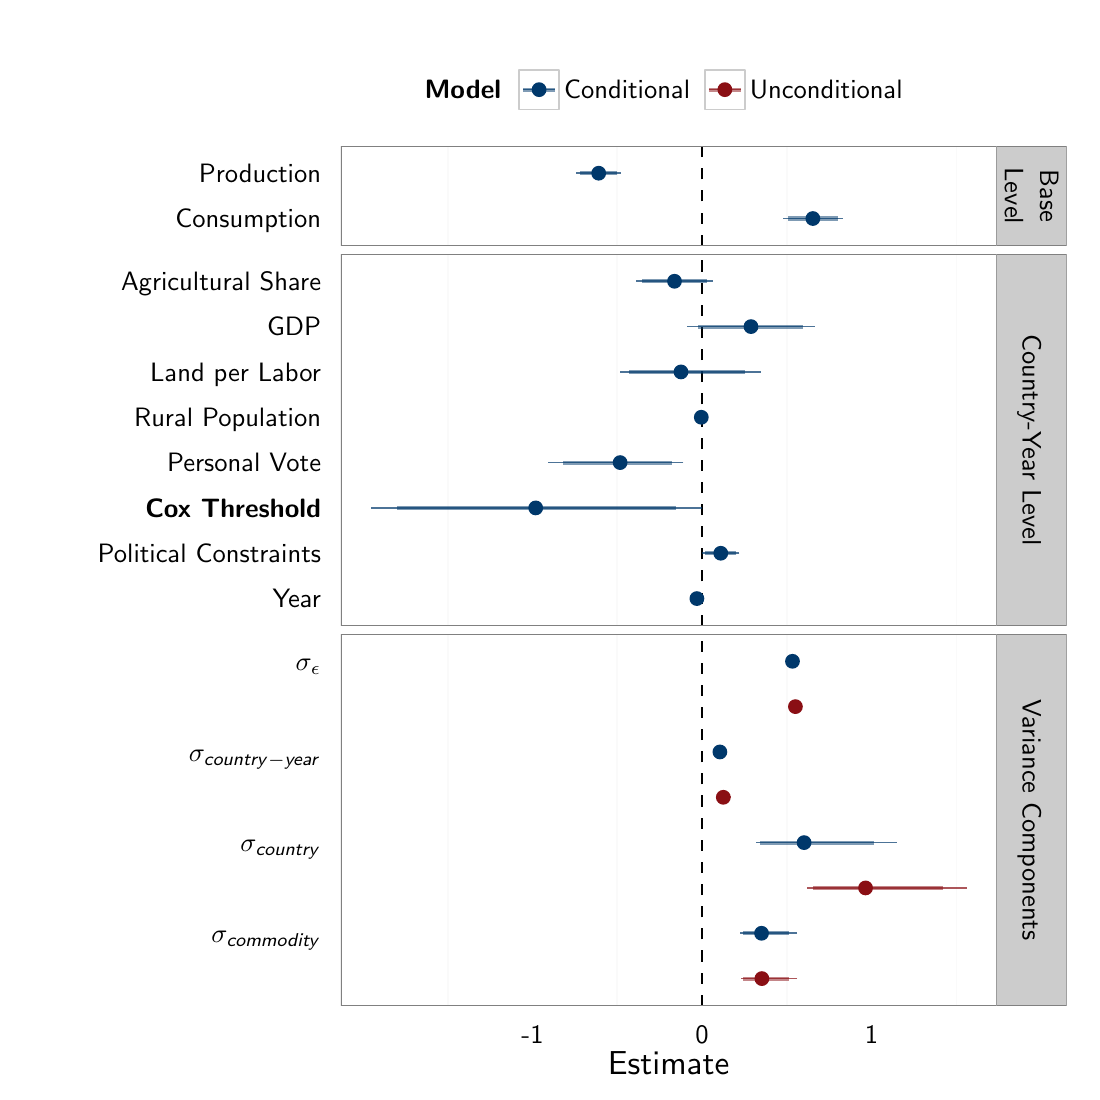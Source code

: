% Created by tikzDevice version 0.6.2 on 2012-04-11 10:06:24
% !TEX encoding = UTF-8 Unicode
\documentclass[10pt]{article}
\usepackage{tikz}
\renewcommand{\familydefault}{\sfdefault}
\usepackage{sfmath}
\usepackage[active,tightpage,psfixbb]{preview}

\PreviewEnvironment{pgfpicture}

\setlength\PreviewBorder{0pt}
\begin{document}

\begin{tikzpicture}[x=1pt,y=1pt]
\definecolor[named]{drawColor}{rgb}{0.00,0.00,0.00}
\definecolor[named]{fillColor}{rgb}{1.00,1.00,1.00}
\fill[color=fillColor,fill opacity=0.00,] (0,0) rectangle (397.48,397.48);
\begin{scope}
\path[clip] (  0.00,  0.00) rectangle (397.48,397.48);
\end{scope}
\begin{scope}
\path[clip] (  0.00,  0.00) rectangle (397.48,397.48);
\end{scope}
\begin{scope}
\path[clip] (  0.00,  0.00) rectangle (397.48,397.48);
\end{scope}
\begin{scope}
\path[clip] (  0.00,  0.00) rectangle (397.48,397.48);
\end{scope}
\begin{scope}
\path[clip] (  0.00,  0.00) rectangle (397.48,397.48);
\end{scope}
\begin{scope}
\path[clip] (  0.00,  0.00) rectangle (397.48,397.48);
\end{scope}
\begin{scope}
\path[clip] (  0.00,  0.00) rectangle (397.48,397.48);
\end{scope}
\begin{scope}
\path[clip] (  0.00,  0.00) rectangle (397.48,397.48);
\end{scope}
\begin{scope}
\path[clip] (  0.00,  0.00) rectangle (397.48,397.48);
\end{scope}
\begin{scope}
\path[clip] (  0.00,  0.00) rectangle (397.48,397.48);
\end{scope}
\begin{scope}
\path[clip] (  0.00,  0.00) rectangle (397.48,397.48);
\end{scope}
\begin{scope}
\path[clip] (  0.00,  0.00) rectangle (397.48,397.48);
\end{scope}
\begin{scope}
\path[clip] (  0.00,  0.00) rectangle (397.48,397.48);
\end{scope}
\begin{scope}
\path[clip] (  0.00,  0.00) rectangle (397.48,397.48);
\end{scope}
\begin{scope}
\path[clip] (123.13,308.68) rectangle (360.13,344.71);
\end{scope}
\begin{scope}
\path[clip] (  0.00,  0.00) rectangle (397.48,397.48);
\end{scope}
\begin{scope}
\path[clip] (123.13,171.36) rectangle (360.13,305.67);
\end{scope}
\begin{scope}
\path[clip] (  0.00,  0.00) rectangle (397.48,397.48);
\end{scope}
\begin{scope}
\path[clip] (123.13, 34.03) rectangle (360.13,168.35);
\end{scope}
\begin{scope}
\path[clip] (  0.00,  0.00) rectangle (397.48,397.48);
\end{scope}
\begin{scope}
\path[clip] (360.13,308.68) rectangle (385.44,344.71);
\end{scope}
\begin{scope}
\path[clip] (  0.00,  0.00) rectangle (397.48,397.48);
\end{scope}
\begin{scope}
\path[clip] (360.13,171.36) rectangle (385.44,305.67);
\end{scope}
\begin{scope}
\path[clip] (  0.00,  0.00) rectangle (397.48,397.48);
\end{scope}
\begin{scope}
\path[clip] (360.13, 34.03) rectangle (385.44,168.35);
\end{scope}
\begin{scope}
\path[clip] (  0.00,  0.00) rectangle (397.48,397.48);
\end{scope}
\begin{scope}
\path[clip] (  0.00,  0.00) rectangle (397.48,397.48);
\end{scope}
\begin{scope}
\path[clip] (  0.00,  0.00) rectangle (397.48,397.48);
\end{scope}
\begin{scope}
\path[clip] (  0.00,  0.00) rectangle (397.48,397.48);
\end{scope}
\begin{scope}
\path[clip] (  0.00,  0.00) rectangle (397.48,397.48);
\end{scope}
\begin{scope}
\path[clip] (  0.00,  0.00) rectangle (397.48,397.48);
\end{scope}
\begin{scope}
\path[clip] (  0.00,  0.00) rectangle (397.48,397.48);
\end{scope}
\begin{scope}
\path[clip] (  0.00,  0.00) rectangle (397.48,397.48);
\end{scope}
\begin{scope}
\path[clip] (  0.00,  0.00) rectangle (397.48,397.48);
\end{scope}
\begin{scope}
\path[clip] (  0.00,  0.00) rectangle (397.48,397.48);
\end{scope}
\begin{scope}
\path[clip] (  0.00,  0.00) rectangle (397.48,397.48);
\end{scope}
\begin{scope}
\path[clip] (  0.00,  0.00) rectangle (397.48,397.48);

\draw[fill opacity=0.00,draw opacity=0.00,] (  0.00,  0.00) rectangle (397.48,397.48);
\end{scope}
\begin{scope}
\path[clip] (  0.00,  0.00) rectangle (397.48,397.48);
\end{scope}
\begin{scope}
\path[clip] (  0.00,  0.00) rectangle (397.48,397.48);
\definecolor[named]{drawColor}{rgb}{0.00,0.00,0.00}

\node[color=drawColor,anchor=base east,inner sep=0pt, outer sep=0pt, scale=  0.96] at (116.02,315.20) {Consumption};

\node[color=drawColor,anchor=base east,inner sep=0pt, outer sep=0pt, scale=  0.96] at (116.02,331.58) {Production};
\end{scope}
\begin{scope}
\path[clip] (  0.00,  0.00) rectangle (397.48,397.48);
\end{scope}
\begin{scope}
\path[clip] (  0.00,  0.00) rectangle (397.48,397.48);
\end{scope}
\begin{scope}
\path[clip] (  0.00,  0.00) rectangle (397.48,397.48);
\end{scope}
\begin{scope}
\path[clip] (  0.00,  0.00) rectangle (397.48,397.48);
\definecolor[named]{drawColor}{rgb}{0.00,0.00,0.00}

\node[color=drawColor,anchor=base east,inner sep=0pt, outer sep=0pt, scale=  0.96] at (116.02,177.88) {Year};

\node[color=drawColor,anchor=base east,inner sep=0pt, outer sep=0pt, scale=  0.96] at (116.02,194.26) {Political Constraints};

\node[color=drawColor,anchor=base east,inner sep=0pt, outer sep=0pt, scale=  0.96] at (116.02,210.64) {\textbf{Cox Threshold}};

\node[color=drawColor,anchor=base east,inner sep=0pt, outer sep=0pt, scale=  0.96] at (116.02,227.02) {Personal Vote};

\node[color=drawColor,anchor=base east,inner sep=0pt, outer sep=0pt, scale=  0.96] at (116.02,243.40) {Rural Population};

\node[color=drawColor,anchor=base east,inner sep=0pt, outer sep=0pt, scale=  0.96] at (116.02,259.78) {Land per Labor};

\node[color=drawColor,anchor=base east,inner sep=0pt, outer sep=0pt, scale=  0.96] at (116.02,276.16) {GDP};

\node[color=drawColor,anchor=base east,inner sep=0pt, outer sep=0pt, scale=  0.96] at (116.02,292.54) {Agricultural Share};
\end{scope}
\begin{scope}
\path[clip] (  0.00,  0.00) rectangle (397.48,397.48);
\end{scope}
\begin{scope}
\path[clip] (  0.00,  0.00) rectangle (397.48,397.48);
\end{scope}
\begin{scope}
\path[clip] (  0.00,  0.00) rectangle (397.48,397.48);
\end{scope}
\begin{scope}
\path[clip] (  0.00,  0.00) rectangle (397.48,397.48);
\definecolor[named]{drawColor}{rgb}{0.00,0.00,0.00}

\node[color=drawColor,anchor=base east,inner sep=0pt, outer sep=0pt, scale=  0.96] at (116.02, 40.56) {};

\node[color=drawColor,anchor=base east,inner sep=0pt, outer sep=0pt, scale=  0.96] at (116.02, 56.94) {$\sigma_{commodity}$};

\node[color=drawColor,anchor=base east,inner sep=0pt, outer sep=0pt, scale=  0.96] at (116.02, 73.32) {};

\node[color=drawColor,anchor=base east,inner sep=0pt, outer sep=0pt, scale=  0.96] at (116.02, 89.69) {$\sigma_{country}$};

\node[color=drawColor,anchor=base east,inner sep=0pt, outer sep=0pt, scale=  0.96] at (116.02,106.07) {};

\node[color=drawColor,anchor=base east,inner sep=0pt, outer sep=0pt, scale=  0.96] at (116.02,122.45) {$\sigma_{country-year}$};

\node[color=drawColor,anchor=base east,inner sep=0pt, outer sep=0pt, scale=  0.96] at (116.02,138.83) {};

\node[color=drawColor,anchor=base east,inner sep=0pt, outer sep=0pt, scale=  0.96] at (116.02,155.21) {$\sigma_{\epsilon}$};
\end{scope}
\begin{scope}
\path[clip] (  0.00,  0.00) rectangle (397.48,397.48);
\end{scope}
\begin{scope}
\path[clip] (  0.00,  0.00) rectangle (397.48,397.48);
\end{scope}
\begin{scope}
\path[clip] (  0.00,  0.00) rectangle (397.48,397.48);
\end{scope}
\begin{scope}
\path[clip] (123.13,308.68) rectangle (360.13,344.71);
\definecolor[named]{fillColor}{rgb}{1.00,1.00,1.00}

\draw[fill=fillColor,draw opacity=0.00,] (123.13,308.68) rectangle (360.13,344.71);
\definecolor[named]{drawColor}{rgb}{0.98,0.98,0.98}

\draw[color=drawColor,line width= 0.6pt,line cap=round,line join=round,fill opacity=0.00,] (161.81,308.68) --
	(161.81,344.71);

\draw[color=drawColor,line width= 0.6pt,line cap=round,line join=round,fill opacity=0.00,] (223.06,308.68) --
	(223.06,344.71);

\draw[color=drawColor,line width= 0.6pt,line cap=round,line join=round,fill opacity=0.00,] (284.32,308.68) --
	(284.32,344.71);

\draw[color=drawColor,line width= 0.6pt,line cap=round,line join=round,fill opacity=0.00,] (345.57,308.68) --
	(345.57,344.71);
\definecolor[named]{drawColor}{rgb}{0.00,0.00,0.00}

\draw[color=drawColor,line width= 0.6pt,dash pattern=on 4pt off 4pt ,line join=round,fill opacity=0.00,] (253.69,308.68) -- (253.69,344.71);
\definecolor[named]{drawColor}{rgb}{0.00,0.22,0.42}

\draw[color=drawColor,line width= 0.6pt,line join=round,fill opacity=0.00,draw opacity=0.70,] (304.48,318.51) --
	(304.48,318.51);

\draw[color=drawColor,line width= 0.6pt,line join=round,fill opacity=0.00,draw opacity=0.70,] (304.48,318.51) --
	(282.93,318.51);

\draw[color=drawColor,line width= 0.6pt,line join=round,fill opacity=0.00,draw opacity=0.70,] (282.93,318.51) --
	(282.93,318.51);

\draw[color=drawColor,line width= 0.6pt,line join=round,fill opacity=0.00,draw opacity=0.70,] (224.33,334.89) --
	(224.33,334.89);

\draw[color=drawColor,line width= 0.6pt,line join=round,fill opacity=0.00,draw opacity=0.70,] (224.33,334.89) --
	(208.30,334.89);

\draw[color=drawColor,line width= 0.6pt,line join=round,fill opacity=0.00,draw opacity=0.70,] (208.30,334.89) --
	(208.30,334.89);
\definecolor[named]{drawColor}{rgb}{0.00,0.22,0.42}

\draw[color=drawColor,line width= 1.5pt,line join=round,fill opacity=0.00,draw opacity=0.50,] (302.75,318.51) --
	(302.75,318.51);

\draw[color=drawColor,line width= 1.5pt,line join=round,fill opacity=0.00,draw opacity=0.50,] (302.75,318.51) --
	(284.68,318.51);

\draw[color=drawColor,line width= 1.5pt,line join=round,fill opacity=0.00,draw opacity=0.50,] (284.68,318.51) --
	(284.68,318.51);

\draw[color=drawColor,line width= 1.5pt,line join=round,fill opacity=0.00,draw opacity=0.50,] (223.07,334.89) --
	(223.07,334.89);

\draw[color=drawColor,line width= 1.5pt,line join=round,fill opacity=0.00,draw opacity=0.50,] (223.07,334.89) --
	(209.59,334.89);

\draw[color=drawColor,line width= 1.5pt,line join=round,fill opacity=0.00,draw opacity=0.50,] (209.59,334.89) --
	(209.59,334.89);
\definecolor[named]{fillColor}{rgb}{0.00,0.22,0.42}

\draw[fill=fillColor,draw opacity=0.00,] (216.33,334.89) circle (  2.67);

\draw[fill=fillColor,draw opacity=0.00,] (293.73,318.51) circle (  2.67);
\definecolor[named]{drawColor}{rgb}{0.50,0.50,0.50}

\draw[color=drawColor,line width= 0.6pt,line cap=round,line join=round,fill opacity=0.00,] (123.13,308.68) rectangle (360.13,344.71);
\end{scope}
\begin{scope}
\path[clip] (  0.00,  0.00) rectangle (397.48,397.48);
\end{scope}
\begin{scope}
\path[clip] (123.13,171.36) rectangle (360.13,305.67);
\definecolor[named]{fillColor}{rgb}{1.00,1.00,1.00}

\draw[fill=fillColor,draw opacity=0.00,] (123.13,171.36) rectangle (360.13,305.67);
\definecolor[named]{drawColor}{rgb}{0.98,0.98,0.98}

\draw[color=drawColor,line width= 0.6pt,line cap=round,line join=round,fill opacity=0.00,] (161.81,171.36) --
	(161.81,305.67);

\draw[color=drawColor,line width= 0.6pt,line cap=round,line join=round,fill opacity=0.00,] (223.06,171.36) --
	(223.06,305.67);

\draw[color=drawColor,line width= 0.6pt,line cap=round,line join=round,fill opacity=0.00,] (284.32,171.36) --
	(284.32,305.67);

\draw[color=drawColor,line width= 0.6pt,line cap=round,line join=round,fill opacity=0.00,] (345.57,171.36) --
	(345.57,305.67);
\definecolor[named]{drawColor}{rgb}{0.00,0.00,0.00}

\draw[color=drawColor,line width= 0.6pt,dash pattern=on 4pt off 4pt ,line join=round,fill opacity=0.00,] (253.69,171.36) -- (253.69,305.67);
\definecolor[named]{drawColor}{rgb}{0.00,0.22,0.42}

\draw[color=drawColor,line width= 0.6pt,line join=round,fill opacity=0.00,draw opacity=0.70,] (252.67,181.18) --
	(252.67,181.18);

\draw[color=drawColor,line width= 0.6pt,line join=round,fill opacity=0.00,draw opacity=0.70,] (252.67,181.18) --
	(251.00,181.18);

\draw[color=drawColor,line width= 0.6pt,line join=round,fill opacity=0.00,draw opacity=0.70,] (251.00,181.18) --
	(251.00,181.18);

\draw[color=drawColor,line width= 0.6pt,line join=round,fill opacity=0.00,draw opacity=0.70,] (267.18,197.56) --
	(267.18,197.56);

\draw[color=drawColor,line width= 0.6pt,line join=round,fill opacity=0.00,draw opacity=0.70,] (267.18,197.56) --
	(253.75,197.56);

\draw[color=drawColor,line width= 0.6pt,line join=round,fill opacity=0.00,draw opacity=0.70,] (253.75,197.56) --
	(253.75,197.56);

\draw[color=drawColor,line width= 0.6pt,line join=round,fill opacity=0.00,draw opacity=0.70,] (253.68,213.94) --
	(253.68,213.94);

\draw[color=drawColor,line width= 0.6pt,line join=round,fill opacity=0.00,draw opacity=0.70,] (253.68,213.94) --
	(133.91,213.94);

\draw[color=drawColor,line width= 0.6pt,line join=round,fill opacity=0.00,draw opacity=0.70,] (133.91,213.94) --
	(133.91,213.94);

\draw[color=drawColor,line width= 0.6pt,line join=round,fill opacity=0.00,draw opacity=0.70,] (246.97,230.32) --
	(246.97,230.32);

\draw[color=drawColor,line width= 0.6pt,line join=round,fill opacity=0.00,draw opacity=0.70,] (246.97,230.32) --
	(198.08,230.32);

\draw[color=drawColor,line width= 0.6pt,line join=round,fill opacity=0.00,draw opacity=0.70,] (198.08,230.32) --
	(198.08,230.32);

\draw[color=drawColor,line width= 0.6pt,line join=round,fill opacity=0.00,draw opacity=0.70,] (255.27,246.70) --
	(255.27,246.70);

\draw[color=drawColor,line width= 0.6pt,line join=round,fill opacity=0.00,draw opacity=0.70,] (255.27,246.70) --
	(251.65,246.70);

\draw[color=drawColor,line width= 0.6pt,line join=round,fill opacity=0.00,draw opacity=0.70,] (251.65,246.70) --
	(251.65,246.70);

\draw[color=drawColor,line width= 0.6pt,line join=round,fill opacity=0.00,draw opacity=0.70,] (274.97,263.08) --
	(274.97,263.08);

\draw[color=drawColor,line width= 0.6pt,line join=round,fill opacity=0.00,draw opacity=0.70,] (274.97,263.08) --
	(224.01,263.08);

\draw[color=drawColor,line width= 0.6pt,line join=round,fill opacity=0.00,draw opacity=0.70,] (224.01,263.08) --
	(224.01,263.08);

\draw[color=drawColor,line width= 0.6pt,line join=round,fill opacity=0.00,draw opacity=0.70,] (294.32,279.46) --
	(294.32,279.46);

\draw[color=drawColor,line width= 0.6pt,line join=round,fill opacity=0.00,draw opacity=0.70,] (294.32,279.46) --
	(248.10,279.46);

\draw[color=drawColor,line width= 0.6pt,line join=round,fill opacity=0.00,draw opacity=0.70,] (248.10,279.46) --
	(248.10,279.46);

\draw[color=drawColor,line width= 0.6pt,line join=round,fill opacity=0.00,draw opacity=0.70,] (257.59,295.84) --
	(257.59,295.84);

\draw[color=drawColor,line width= 0.6pt,line join=round,fill opacity=0.00,draw opacity=0.70,] (257.59,295.84) --
	(229.66,295.84);

\draw[color=drawColor,line width= 0.6pt,line join=round,fill opacity=0.00,draw opacity=0.70,] (229.66,295.84) --
	(229.66,295.84);
\definecolor[named]{drawColor}{rgb}{0.00,0.22,0.42}

\draw[color=drawColor,line width= 1.5pt,line join=round,fill opacity=0.00,draw opacity=0.50,] (252.52,181.18) --
	(252.52,181.18);

\draw[color=drawColor,line width= 1.5pt,line join=round,fill opacity=0.00,draw opacity=0.50,] (252.52,181.18) --
	(251.13,181.18);

\draw[color=drawColor,line width= 1.5pt,line join=round,fill opacity=0.00,draw opacity=0.50,] (251.13,181.18) --
	(251.13,181.18);

\draw[color=drawColor,line width= 1.5pt,line join=round,fill opacity=0.00,draw opacity=0.50,] (266.08,197.56) --
	(266.08,197.56);

\draw[color=drawColor,line width= 1.5pt,line join=round,fill opacity=0.00,draw opacity=0.50,] (266.08,197.56) --
	(254.82,197.56);

\draw[color=drawColor,line width= 1.5pt,line join=round,fill opacity=0.00,draw opacity=0.50,] (254.82,197.56) --
	(254.82,197.56);

\draw[color=drawColor,line width= 1.5pt,line join=round,fill opacity=0.00,draw opacity=0.50,] (244.14,213.94) --
	(244.14,213.94);

\draw[color=drawColor,line width= 1.5pt,line join=round,fill opacity=0.00,draw opacity=0.50,] (244.14,213.94) --
	(143.51,213.94);

\draw[color=drawColor,line width= 1.5pt,line join=round,fill opacity=0.00,draw opacity=0.50,] (143.51,213.94) --
	(143.51,213.94);

\draw[color=drawColor,line width= 1.5pt,line join=round,fill opacity=0.00,draw opacity=0.50,] (242.80,230.32) --
	(242.80,230.32);

\draw[color=drawColor,line width= 1.5pt,line join=round,fill opacity=0.00,draw opacity=0.50,] (242.80,230.32) --
	(203.44,230.32);

\draw[color=drawColor,line width= 1.5pt,line join=round,fill opacity=0.00,draw opacity=0.50,] (203.44,230.32) --
	(203.44,230.32);

\draw[color=drawColor,line width= 1.5pt,line join=round,fill opacity=0.00,draw opacity=0.50,] (254.94,246.70) --
	(254.94,246.70);

\draw[color=drawColor,line width= 1.5pt,line join=round,fill opacity=0.00,draw opacity=0.50,] (254.94,246.70) --
	(251.93,246.70);

\draw[color=drawColor,line width= 1.5pt,line join=round,fill opacity=0.00,draw opacity=0.50,] (251.93,246.70) --
	(251.93,246.70);

\draw[color=drawColor,line width= 1.5pt,line join=round,fill opacity=0.00,draw opacity=0.50,] (269.21,263.08) --
	(269.21,263.08);

\draw[color=drawColor,line width= 1.5pt,line join=round,fill opacity=0.00,draw opacity=0.50,] (269.21,263.08) --
	(227.18,263.08);

\draw[color=drawColor,line width= 1.5pt,line join=round,fill opacity=0.00,draw opacity=0.50,] (227.18,263.08) --
	(227.18,263.08);

\draw[color=drawColor,line width= 1.5pt,line join=round,fill opacity=0.00,draw opacity=0.50,] (290.24,279.46) --
	(290.24,279.46);

\draw[color=drawColor,line width= 1.5pt,line join=round,fill opacity=0.00,draw opacity=0.50,] (290.24,279.46) --
	(252.27,279.46);

\draw[color=drawColor,line width= 1.5pt,line join=round,fill opacity=0.00,draw opacity=0.50,] (252.27,279.46) --
	(252.27,279.46);

\draw[color=drawColor,line width= 1.5pt,line join=round,fill opacity=0.00,draw opacity=0.50,] (255.36,295.84) --
	(255.36,295.84);

\draw[color=drawColor,line width= 1.5pt,line join=round,fill opacity=0.00,draw opacity=0.50,] (255.36,295.84) --
	(231.97,295.84);

\draw[color=drawColor,line width= 1.5pt,line join=round,fill opacity=0.00,draw opacity=0.50,] (231.97,295.84) --
	(231.97,295.84);
\definecolor[named]{fillColor}{rgb}{0.00,0.22,0.42}

\draw[fill=fillColor,draw opacity=0.00,] (243.73,295.84) circle (  2.67);

\draw[fill=fillColor,draw opacity=0.00,] (271.36,279.46) circle (  2.67);

\draw[fill=fillColor,draw opacity=0.00,] (246.07,263.08) circle (  2.67);

\draw[fill=fillColor,draw opacity=0.00,] (253.41,246.70) circle (  2.67);

\draw[fill=fillColor,draw opacity=0.00,] (224.08,230.32) circle (  2.67);

\draw[fill=fillColor,draw opacity=0.00,] (193.57,213.94) circle (  2.67);

\draw[fill=fillColor,draw opacity=0.00,] (260.45,197.56) circle (  2.67);

\draw[fill=fillColor,draw opacity=0.00,] (251.82,181.18) circle (  2.67);
\definecolor[named]{drawColor}{rgb}{0.50,0.50,0.50}

\draw[color=drawColor,line width= 0.6pt,line cap=round,line join=round,fill opacity=0.00,] (123.13,171.36) rectangle (360.13,305.67);
\end{scope}
\begin{scope}
\path[clip] (  0.00,  0.00) rectangle (397.48,397.48);
\end{scope}
\begin{scope}
\path[clip] (123.13, 34.03) rectangle (360.13,168.35);
\definecolor[named]{fillColor}{rgb}{1.00,1.00,1.00}

\draw[fill=fillColor,draw opacity=0.00,] (123.13, 34.03) rectangle (360.13,168.35);
\definecolor[named]{drawColor}{rgb}{0.98,0.98,0.98}

\draw[color=drawColor,line width= 0.6pt,line cap=round,line join=round,fill opacity=0.00,] (161.81, 34.03) --
	(161.81,168.35);

\draw[color=drawColor,line width= 0.6pt,line cap=round,line join=round,fill opacity=0.00,] (223.06, 34.03) --
	(223.06,168.35);

\draw[color=drawColor,line width= 0.6pt,line cap=round,line join=round,fill opacity=0.00,] (284.32, 34.03) --
	(284.32,168.35);

\draw[color=drawColor,line width= 0.6pt,line cap=round,line join=round,fill opacity=0.00,] (345.57, 34.03) --
	(345.57,168.35);
\definecolor[named]{drawColor}{rgb}{0.00,0.00,0.00}

\draw[color=drawColor,line width= 0.6pt,dash pattern=on 4pt off 4pt ,line join=round,fill opacity=0.00,] (253.69, 34.03) -- (253.69,168.35);
\definecolor[named]{drawColor}{rgb}{0.00,0.22,0.42}

\draw[color=drawColor,line width= 0.6pt,line join=round,fill opacity=0.00,draw opacity=0.70,] (288.02, 60.24) --
	(288.02, 60.24);

\draw[color=drawColor,line width= 0.6pt,line join=round,fill opacity=0.00,draw opacity=0.70,] (288.02, 60.24) --
	(267.50, 60.24);

\draw[color=drawColor,line width= 0.6pt,line join=round,fill opacity=0.00,draw opacity=0.70,] (267.50, 60.24) --
	(267.50, 60.24);

\draw[color=drawColor,line width= 0.6pt,line join=round,fill opacity=0.00,draw opacity=0.70,] (324.10, 93.00) --
	(324.10, 93.00);

\draw[color=drawColor,line width= 0.6pt,line join=round,fill opacity=0.00,draw opacity=0.70,] (324.10, 93.00) --
	(273.11, 93.00);

\draw[color=drawColor,line width= 0.6pt,line join=round,fill opacity=0.00,draw opacity=0.70,] (273.11, 93.00) --
	(273.11, 93.00);

\draw[color=drawColor,line width= 0.6pt,line join=round,fill opacity=0.00,draw opacity=0.70,] (262.70,125.76) --
	(262.70,125.76);

\draw[color=drawColor,line width= 0.6pt,line join=round,fill opacity=0.00,draw opacity=0.70,] (262.70,125.76) --
	(257.71,125.76);

\draw[color=drawColor,line width= 0.6pt,line join=round,fill opacity=0.00,draw opacity=0.70,] (257.71,125.76) --
	(257.71,125.76);

\draw[color=drawColor,line width= 0.6pt,line join=round,fill opacity=0.00,draw opacity=0.70,] (287.66,158.52) --
	(287.66,158.52);

\draw[color=drawColor,line width= 0.6pt,line join=round,fill opacity=0.00,draw opacity=0.70,] (287.66,158.52) --
	(285.12,158.52);

\draw[color=drawColor,line width= 0.6pt,line join=round,fill opacity=0.00,draw opacity=0.70,] (285.12,158.52) --
	(285.12,158.52);
\definecolor[named]{drawColor}{rgb}{0.54,0.06,0.08}

\draw[color=drawColor,line width= 0.6pt,line join=round,fill opacity=0.00,draw opacity=0.70,] (288.06, 43.86) --
	(288.06, 43.86);

\draw[color=drawColor,line width= 0.6pt,line join=round,fill opacity=0.00,draw opacity=0.70,] (288.06, 43.86) --
	(267.73, 43.86);

\draw[color=drawColor,line width= 0.6pt,line join=round,fill opacity=0.00,draw opacity=0.70,] (267.73, 43.86) --
	(267.73, 43.86);

\draw[color=drawColor,line width= 0.6pt,line join=round,fill opacity=0.00,draw opacity=0.70,] (349.36, 76.62) --
	(349.36, 76.62);

\draw[color=drawColor,line width= 0.6pt,line join=round,fill opacity=0.00,draw opacity=0.70,] (349.36, 76.62) --
	(291.66, 76.62);

\draw[color=drawColor,line width= 0.6pt,line join=round,fill opacity=0.00,draw opacity=0.70,] (291.66, 76.62) --
	(291.66, 76.62);

\draw[color=drawColor,line width= 0.6pt,line join=round,fill opacity=0.00,draw opacity=0.70,] (263.98,109.38) --
	(263.98,109.38);

\draw[color=drawColor,line width= 0.6pt,line join=round,fill opacity=0.00,draw opacity=0.70,] (263.98,109.38) --
	(258.76,109.38);

\draw[color=drawColor,line width= 0.6pt,line join=round,fill opacity=0.00,draw opacity=0.70,] (258.76,109.38) --
	(258.76,109.38);

\draw[color=drawColor,line width= 0.6pt,line join=round,fill opacity=0.00,draw opacity=0.70,] (288.77,142.14) --
	(288.77,142.14);

\draw[color=drawColor,line width= 0.6pt,line join=round,fill opacity=0.00,draw opacity=0.70,] (288.77,142.14) --
	(286.14,142.14);

\draw[color=drawColor,line width= 0.6pt,line join=round,fill opacity=0.00,draw opacity=0.70,] (286.14,142.14) --
	(286.14,142.14);
\definecolor[named]{drawColor}{rgb}{0.00,0.22,0.42}

\draw[color=drawColor,line width= 1.5pt,line join=round,fill opacity=0.00,draw opacity=0.50,] (284.98, 60.24) --
	(284.98, 60.24);

\draw[color=drawColor,line width= 1.5pt,line join=round,fill opacity=0.00,draw opacity=0.50,] (284.98, 60.24) --
	(268.35, 60.24);

\draw[color=drawColor,line width= 1.5pt,line join=round,fill opacity=0.00,draw opacity=0.50,] (268.35, 60.24) --
	(268.35, 60.24);

\draw[color=drawColor,line width= 1.5pt,line join=round,fill opacity=0.00,draw opacity=0.50,] (315.87, 93.00) --
	(315.87, 93.00);

\draw[color=drawColor,line width= 1.5pt,line join=round,fill opacity=0.00,draw opacity=0.50,] (315.87, 93.00) --
	(274.71, 93.00);

\draw[color=drawColor,line width= 1.5pt,line join=round,fill opacity=0.00,draw opacity=0.50,] (274.71, 93.00) --
	(274.71, 93.00);

\draw[color=drawColor,line width= 1.5pt,line join=round,fill opacity=0.00,draw opacity=0.50,] (262.27,125.76) --
	(262.27,125.76);

\draw[color=drawColor,line width= 1.5pt,line join=round,fill opacity=0.00,draw opacity=0.50,] (262.27,125.76) --
	(258.06,125.76);

\draw[color=drawColor,line width= 1.5pt,line join=round,fill opacity=0.00,draw opacity=0.50,] (258.06,125.76) --
	(258.06,125.76);

\draw[color=drawColor,line width= 1.5pt,line join=round,fill opacity=0.00,draw opacity=0.50,] (287.44,158.52) --
	(287.44,158.52);

\draw[color=drawColor,line width= 1.5pt,line join=round,fill opacity=0.00,draw opacity=0.50,] (287.44,158.52) --
	(285.32,158.52);

\draw[color=drawColor,line width= 1.5pt,line join=round,fill opacity=0.00,draw opacity=0.50,] (285.32,158.52) --
	(285.32,158.52);
\definecolor[named]{drawColor}{rgb}{0.54,0.06,0.08}

\draw[color=drawColor,line width= 1.5pt,line join=round,fill opacity=0.00,draw opacity=0.50,] (285.09, 43.86) --
	(285.09, 43.86);

\draw[color=drawColor,line width= 1.5pt,line join=round,fill opacity=0.00,draw opacity=0.50,] (285.09, 43.86) --
	(268.55, 43.86);

\draw[color=drawColor,line width= 1.5pt,line join=round,fill opacity=0.00,draw opacity=0.50,] (268.55, 43.86) --
	(268.55, 43.86);

\draw[color=drawColor,line width= 1.5pt,line join=round,fill opacity=0.00,draw opacity=0.50,] (340.62, 76.62) --
	(340.62, 76.62);

\draw[color=drawColor,line width= 1.5pt,line join=round,fill opacity=0.00,draw opacity=0.50,] (340.62, 76.62) --
	(293.90, 76.62);

\draw[color=drawColor,line width= 1.5pt,line join=round,fill opacity=0.00,draw opacity=0.50,] (293.90, 76.62) --
	(293.90, 76.62);

\draw[color=drawColor,line width= 1.5pt,line join=round,fill opacity=0.00,draw opacity=0.50,] (263.56,109.38) --
	(263.56,109.38);

\draw[color=drawColor,line width= 1.5pt,line join=round,fill opacity=0.00,draw opacity=0.50,] (263.56,109.38) --
	(259.18,109.38);

\draw[color=drawColor,line width= 1.5pt,line join=round,fill opacity=0.00,draw opacity=0.50,] (259.18,109.38) --
	(259.18,109.38);

\draw[color=drawColor,line width= 1.5pt,line join=round,fill opacity=0.00,draw opacity=0.50,] (288.54,142.14) --
	(288.54,142.14);

\draw[color=drawColor,line width= 1.5pt,line join=round,fill opacity=0.00,draw opacity=0.50,] (288.54,142.14) --
	(286.33,142.14);

\draw[color=drawColor,line width= 1.5pt,line join=round,fill opacity=0.00,draw opacity=0.50,] (286.33,142.14) --
	(286.33,142.14);
\definecolor[named]{fillColor}{rgb}{0.00,0.22,0.42}

\draw[fill=fillColor,draw opacity=0.00,] (275.18, 60.24) circle (  2.67);

\draw[fill=fillColor,draw opacity=0.00,] (290.56, 93.00) circle (  2.67);

\draw[fill=fillColor,draw opacity=0.00,] (260.13,125.76) circle (  2.67);

\draw[fill=fillColor,draw opacity=0.00,] (286.36,158.52) circle (  2.67);
\definecolor[named]{fillColor}{rgb}{0.54,0.06,0.08}

\draw[fill=fillColor,draw opacity=0.00,] (275.30, 43.86) circle (  2.67);

\draw[fill=fillColor,draw opacity=0.00,] (312.77, 76.62) circle (  2.67);

\draw[fill=fillColor,draw opacity=0.00,] (261.37,109.38) circle (  2.67);

\draw[fill=fillColor,draw opacity=0.00,] (287.42,142.14) circle (  2.67);
\definecolor[named]{drawColor}{rgb}{0.50,0.50,0.50}

\draw[color=drawColor,line width= 0.6pt,line cap=round,line join=round,fill opacity=0.00,] (123.13, 34.03) rectangle (360.13,168.35);
\end{scope}
\begin{scope}
\path[clip] (  0.00,  0.00) rectangle (397.48,397.48);
\end{scope}
\begin{scope}
\path[clip] (360.13,308.68) rectangle (385.44,344.71);
\definecolor[named]{drawColor}{rgb}{0.50,0.50,0.50}
\definecolor[named]{fillColor}{rgb}{0.80,0.80,0.80}

\draw[color=drawColor,line width= 0.6pt,line cap=round,line join=round,fill=fillColor,] (360.13,308.68) rectangle (385.44,344.71);
\definecolor[named]{drawColor}{rgb}{0.00,0.00,0.00}

\node[rotate=270.00,color=drawColor,anchor=base,inner sep=0pt, outer sep=0pt, scale=  0.96] at (375.82,326.70) {Base };

\node[rotate=270.00,color=drawColor,anchor=base,inner sep=0pt, outer sep=0pt, scale=  0.96] at (363.14,326.70) {Level};
\end{scope}
\begin{scope}
\path[clip] (  0.00,  0.00) rectangle (397.48,397.48);
\end{scope}
\begin{scope}
\path[clip] (360.13,171.36) rectangle (385.44,305.67);
\definecolor[named]{drawColor}{rgb}{0.50,0.50,0.50}
\definecolor[named]{fillColor}{rgb}{0.80,0.80,0.80}

\draw[color=drawColor,line width= 0.6pt,line cap=round,line join=round,fill=fillColor,] (360.13,171.36) rectangle (385.44,305.67);
\definecolor[named]{drawColor}{rgb}{0.00,0.00,0.00}

\node[rotate=270.00,color=drawColor,anchor=base,inner sep=0pt, outer sep=0pt, scale=  0.96] at (369.48,238.51) {Country-Year Level};
\end{scope}
\begin{scope}
\path[clip] (  0.00,  0.00) rectangle (397.48,397.48);
\end{scope}
\begin{scope}
\path[clip] (360.13, 34.03) rectangle (385.44,168.35);
\definecolor[named]{drawColor}{rgb}{0.50,0.50,0.50}
\definecolor[named]{fillColor}{rgb}{0.80,0.80,0.80}

\draw[color=drawColor,line width= 0.6pt,line cap=round,line join=round,fill=fillColor,] (360.13, 34.03) rectangle (385.44,168.35);
\definecolor[named]{drawColor}{rgb}{0.00,0.00,0.00}

\node[rotate=270.00,color=drawColor,anchor=base,inner sep=0pt, outer sep=0pt, scale=  0.96] at (369.48,101.19) {Variance Components};
\end{scope}
\begin{scope}
\path[clip] (  0.00,  0.00) rectangle (397.48,397.48);
\end{scope}
\begin{scope}
\path[clip] (  0.00,  0.00) rectangle (397.48,397.48);
\definecolor[named]{drawColor}{rgb}{0.00,0.00,0.00}

\node[color=drawColor,anchor=base,inner sep=0pt, outer sep=0pt, scale=  0.96] at (192.43, 20.31) {-1};

\node[color=drawColor,anchor=base,inner sep=0pt, outer sep=0pt, scale=  0.96] at (253.69, 20.31) {0};

\node[color=drawColor,anchor=base,inner sep=0pt, outer sep=0pt, scale=  0.96] at (314.94, 20.31) {1};
\end{scope}
\begin{scope}
\path[clip] (  0.00,  0.00) rectangle (397.48,397.48);
\end{scope}
\begin{scope}
\path[clip] (  0.00,  0.00) rectangle (397.48,397.48);
\end{scope}
\begin{scope}
\path[clip] (  0.00,  0.00) rectangle (397.48,397.48);
\end{scope}
\begin{scope}
\path[clip] (  0.00,  0.00) rectangle (397.48,397.48);
\end{scope}
\begin{scope}
\path[clip] (  0.00,  0.00) rectangle (397.48,397.48);
\end{scope}
\begin{scope}
\path[clip] (  0.00,  0.00) rectangle (397.48,397.48);
\definecolor[named]{drawColor}{rgb}{0.00,0.00,0.00}

\node[color=drawColor,anchor=base,inner sep=0pt, outer sep=0pt, scale=  1.20] at (241.63,  9.03) {Estimate};
\end{scope}
\begin{scope}
\path[clip] (  0.00,  0.00) rectangle (397.48,397.48);
\end{scope}
\begin{scope}
\path[clip] (  0.00,  0.00) rectangle (397.48,397.48);
\end{scope}
\begin{scope}
\path[clip] (  0.00,  0.00) rectangle (397.48,397.48);
\end{scope}
\begin{scope}
\path[clip] (  0.00,  0.00) rectangle (397.48,397.48);
\end{scope}
\begin{scope}
\path[clip] (  0.00,  0.00) rectangle (397.48,397.48);
\end{scope}
\begin{scope}
\path[clip] (  0.00,  0.00) rectangle (397.48,397.48);
\end{scope}
\begin{scope}
\path[clip] (  0.00,  0.00) rectangle (397.48,397.48);
\end{scope}
\begin{scope}
\path[clip] (  0.00,  0.00) rectangle (397.48,397.48);
\end{scope}
\begin{scope}
\path[clip] (  0.00,  0.00) rectangle (397.48,397.48);
\end{scope}
\begin{scope}
\path[clip] (  0.00,  0.00) rectangle (397.48,397.48);
\end{scope}
\begin{scope}
\path[clip] (  0.00,  0.00) rectangle (397.48,397.48);
\end{scope}
\begin{scope}
\path[clip] (  0.00,  0.00) rectangle (397.48,397.48);
\end{scope}
\begin{scope}
\path[clip] (  0.00,  0.00) rectangle (397.48,397.48);
\end{scope}
\begin{scope}
\path[clip] (  0.00,  0.00) rectangle (397.48,397.48);
\end{scope}
\begin{scope}
\path[clip] (  0.00,  0.00) rectangle (397.48,397.48);
\end{scope}
\begin{scope}
\path[clip] (  0.00,  0.00) rectangle (397.48,397.48);
\end{scope}
\begin{scope}
\path[clip] (  0.00,  0.00) rectangle (397.48,397.48);

\draw[fill opacity=0.00,draw opacity=0.00,] (149.13,353.58) rectangle (334.14,376.57);
\end{scope}
\begin{scope}
\path[clip] (  0.00,  0.00) rectangle (397.48,397.48);
\definecolor[named]{drawColor}{rgb}{0.00,0.00,0.00}

\node[color=drawColor,anchor=base west,inner sep=0pt, outer sep=0pt, scale=  0.96] at (153.40,361.76) {\bfseries Model};
\end{scope}
\begin{scope}
\path[clip] (  0.00,  0.00) rectangle (397.48,397.48);
\definecolor[named]{drawColor}{rgb}{0.80,0.80,0.80}

\draw[color=drawColor,line width= 0.6pt,line cap=round,line join=round,fill opacity=0.00,] (187.57,357.85) rectangle (202.02,372.30);
\end{scope}
\begin{scope}
\path[clip] (  0.00,  0.00) rectangle (397.48,397.48);
\definecolor[named]{drawColor}{rgb}{0.00,0.22,0.42}

\draw[color=drawColor,line width= 0.6pt,line join=round,fill opacity=0.00,draw opacity=0.70,] (189.01,365.08) -- (200.58,365.08);
\end{scope}
\begin{scope}
\path[clip] (  0.00,  0.00) rectangle (397.48,397.48);
\definecolor[named]{drawColor}{rgb}{0.00,0.22,0.42}

\draw[color=drawColor,line width= 1.5pt,line join=round,fill opacity=0.00,draw opacity=0.50,] (189.01,365.08) -- (200.58,365.08);
\end{scope}
\begin{scope}
\path[clip] (  0.00,  0.00) rectangle (397.48,397.48);
\definecolor[named]{fillColor}{rgb}{0.00,0.22,0.42}

\draw[fill=fillColor,draw opacity=0.00,] (194.80,365.08) circle (  2.67);
\end{scope}
\begin{scope}
\path[clip] (  0.00,  0.00) rectangle (397.48,397.48);
\definecolor[named]{drawColor}{rgb}{0.80,0.80,0.80}

\draw[color=drawColor,line width= 0.6pt,line cap=round,line join=round,fill opacity=0.00,] (254.69,357.85) rectangle (269.15,372.30);
\end{scope}
\begin{scope}
\path[clip] (  0.00,  0.00) rectangle (397.48,397.48);
\definecolor[named]{drawColor}{rgb}{0.54,0.06,0.08}

\draw[color=drawColor,line width= 0.6pt,line join=round,fill opacity=0.00,draw opacity=0.70,] (256.14,365.08) -- (267.70,365.08);
\end{scope}
\begin{scope}
\path[clip] (  0.00,  0.00) rectangle (397.48,397.48);
\definecolor[named]{drawColor}{rgb}{0.54,0.06,0.08}

\draw[color=drawColor,line width= 1.5pt,line join=round,fill opacity=0.00,draw opacity=0.50,] (256.14,365.08) -- (267.70,365.08);
\end{scope}
\begin{scope}
\path[clip] (  0.00,  0.00) rectangle (397.48,397.48);
\definecolor[named]{fillColor}{rgb}{0.54,0.06,0.08}

\draw[fill=fillColor,draw opacity=0.00,] (261.92,365.08) circle (  2.67);
\end{scope}
\begin{scope}
\path[clip] (  0.00,  0.00) rectangle (397.48,397.48);
\definecolor[named]{drawColor}{rgb}{0.00,0.00,0.00}

\node[color=drawColor,anchor=base west,inner sep=0pt, outer sep=0pt, scale=  0.96] at (203.83,361.77) {Conditional};
\end{scope}
\begin{scope}
\path[clip] (  0.00,  0.00) rectangle (397.48,397.48);
\definecolor[named]{drawColor}{rgb}{0.00,0.00,0.00}

\node[color=drawColor,anchor=base west,inner sep=0pt, outer sep=0pt, scale=  0.96] at (270.95,361.77) {Unconditional};
\end{scope}
\begin{scope}
\path[clip] (  0.00,  0.00) rectangle (397.48,397.48);
\end{scope}
\begin{scope}
\path[clip] (  0.00,  0.00) rectangle (397.48,397.48);
\end{scope}
\begin{scope}
\path[clip] (  0.00,  0.00) rectangle (397.48,397.48);
\end{scope}
\end{tikzpicture}

\end{document}

